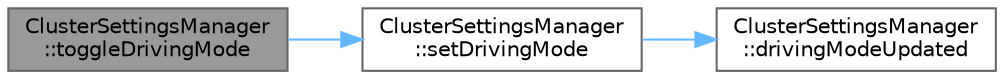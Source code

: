 digraph "ClusterSettingsManager::toggleDrivingMode"
{
 // LATEX_PDF_SIZE
  bgcolor="transparent";
  edge [fontname=Helvetica,fontsize=10,labelfontname=Helvetica,labelfontsize=10];
  node [fontname=Helvetica,fontsize=10,shape=box,height=0.2,width=0.4];
  rankdir="LR";
  Node1 [id="Node000001",label="ClusterSettingsManager\l::toggleDrivingMode",height=0.2,width=0.4,color="gray40", fillcolor="grey60", style="filled", fontcolor="black",tooltip="Toggle the driving mode."];
  Node1 -> Node2 [id="edge1_Node000001_Node000002",color="steelblue1",style="solid",tooltip=" "];
  Node2 [id="Node000002",label="ClusterSettingsManager\l::setDrivingMode",height=0.2,width=0.4,color="grey40", fillcolor="white", style="filled",URL="$classClusterSettingsManager.html#a16bdb0a115c2ca9d4d036214697414e1",tooltip="Get the driving mode."];
  Node2 -> Node3 [id="edge2_Node000002_Node000003",color="steelblue1",style="solid",tooltip=" "];
  Node3 [id="Node000003",label="ClusterSettingsManager\l::drivingModeUpdated",height=0.2,width=0.4,color="grey40", fillcolor="white", style="filled",URL="$classClusterSettingsManager.html#ae7b90b3f91043042f48ceb3d687de35a",tooltip=" "];
}
